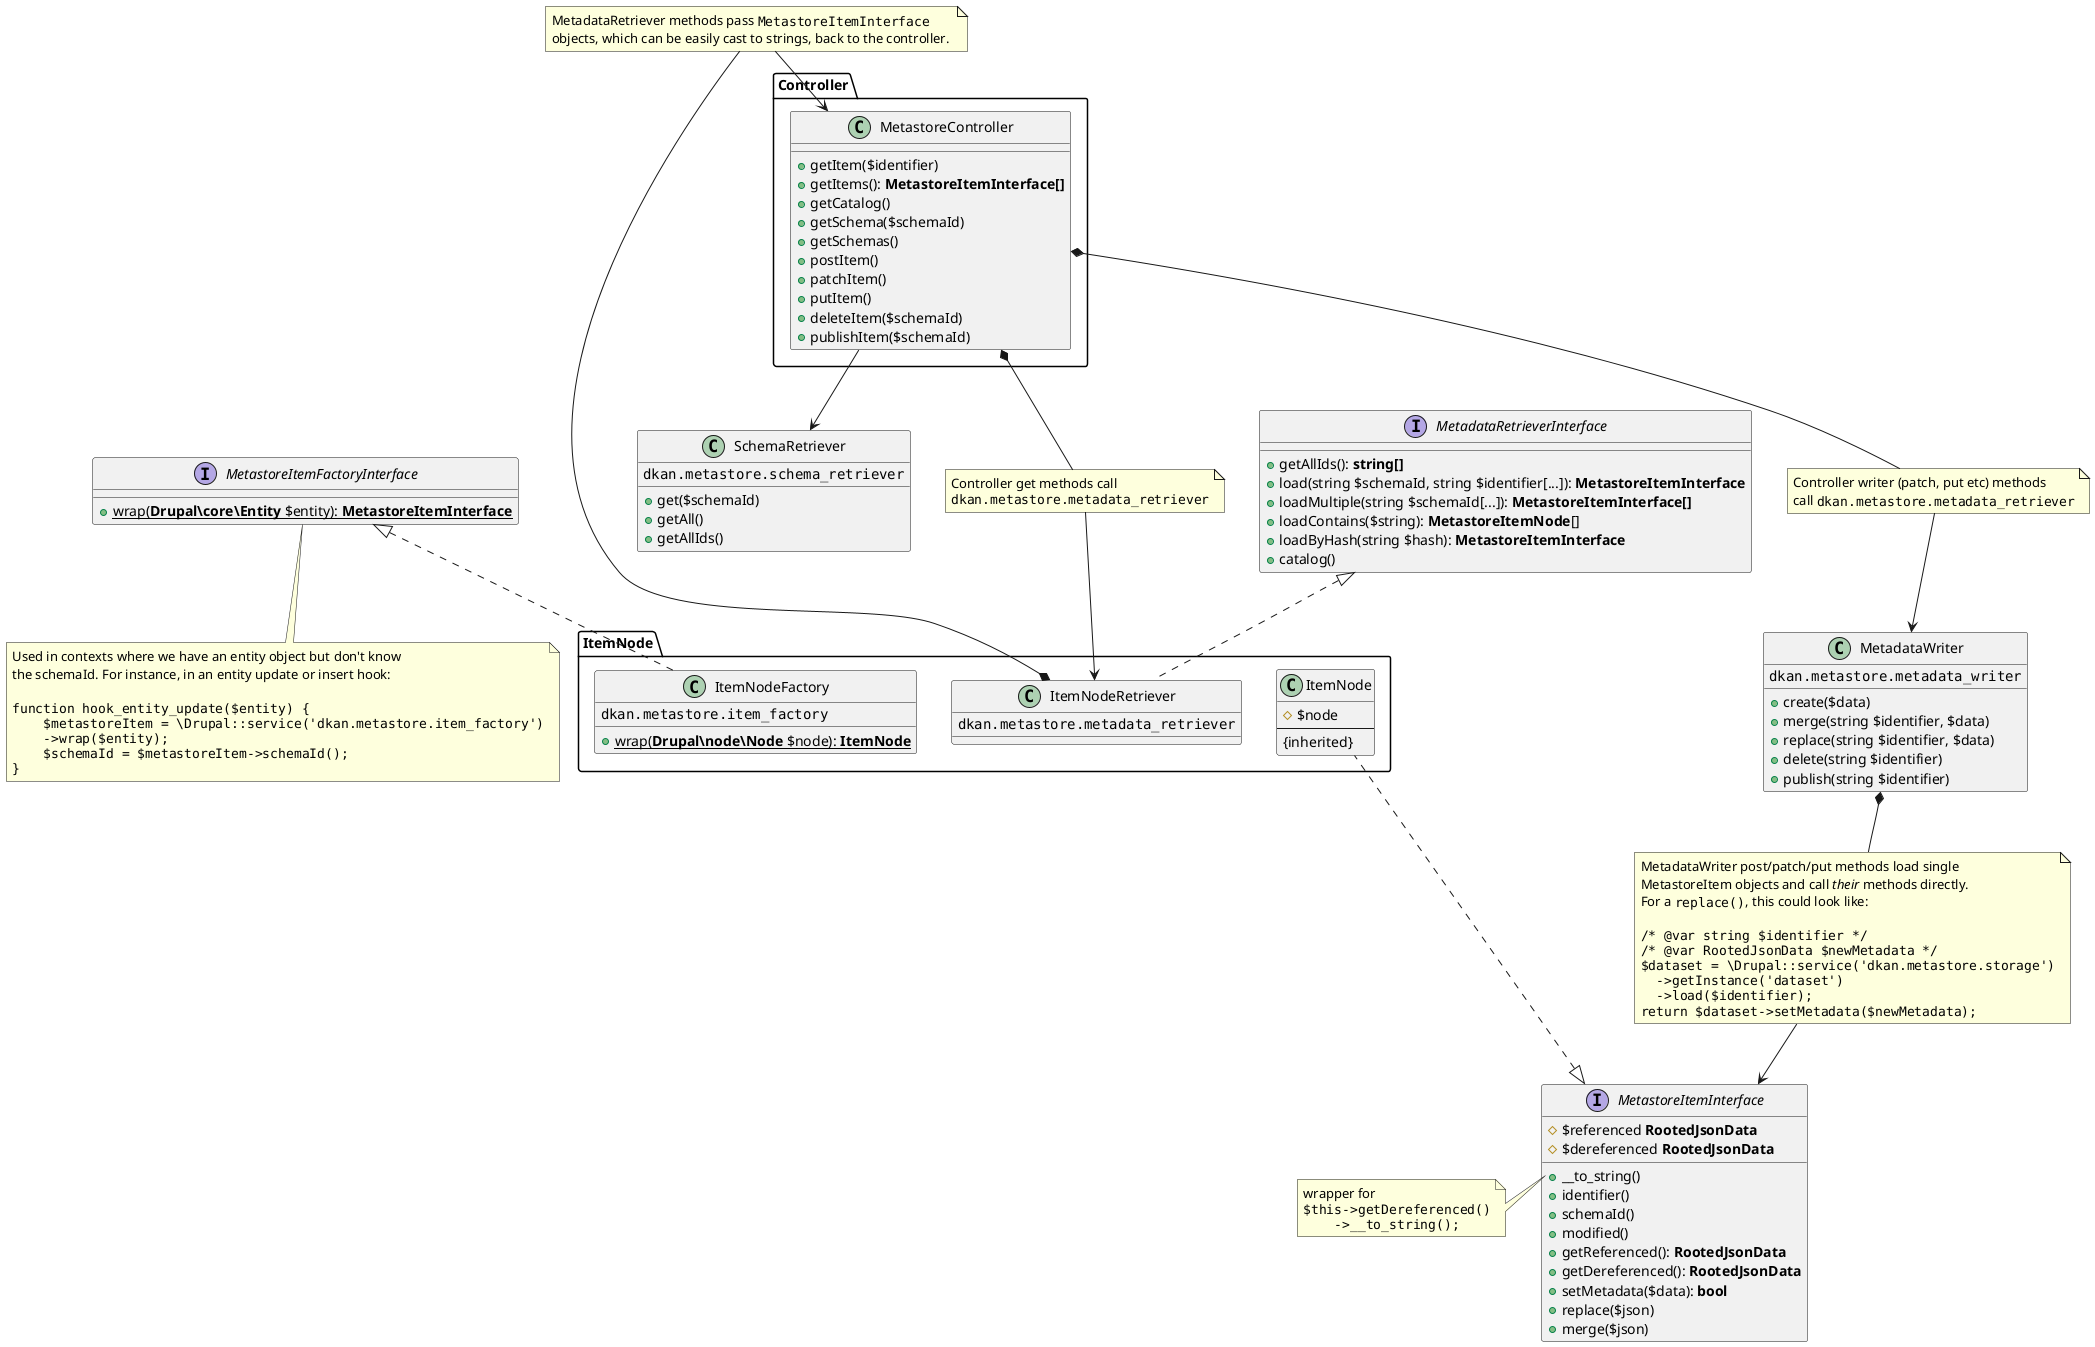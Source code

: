 @startuml Metastore
namespace Controller {
    class MetastoreController {
        +getItem($identifier)
        +getItems(): **MetastoreItemInterface[]**
        +getCatalog()
        +getSchema($schemaId)
        +getSchemas()
        +postItem()
        +patchItem()
        +putItem()
        +deleteItem($schemaId)
        +publishItem($schemaId)
    }
}

class SchemaRetriever {
    ""dkan.metastore.schema_retriever""
    +get($schemaId)
    +getAll()
    +getAllIds()
}

interface MetadataRetrieverInterface {
    +getAllIds(): **string[]**
    +load(string $schemaId, string $identifier[...]): **MetastoreItemInterface**
    +loadMultiple(string $schemaId[...]): **MetastoreItemInterface[]**
    +loadContains($string): **MetastoreItemNode**[]
    +loadByHash(string $hash): **MetastoreItemInterface**
    +catalog()
}

class MetadataWriter {
    ""dkan.metastore.metadata_writer""
    +create($data)
    +merge(string $identifier, $data)
    +replace(string $identifier, $data)
    +delete(string $identifier)
    +publish(string $identifier)
}


interface MetastoreItemInterface {
    #$referenced **RootedJsonData**
    #$dereferenced **RootedJsonData**
    +__to_string()
    +identifier()
    +schemaId()
    +modified()
    +getReferenced(): **RootedJsonData**
    +getDereferenced(): **RootedJsonData**
    +setMetadata($data): **bool**
    +replace($json)
    +merge($json)
}
note left of MetastoreItemInterface::__to_string
    wrapper for
    <code>
    $this->getDereferenced()
        ->__to_string();
end note

interface MetastoreItemFactoryInterface {
    {static} +wrap(**Drupal\core\Entity** $entity): **MetastoreItemInterface**
}

note bottom
    Used in contexts where we have an entity object but don't know
    the schemaId. For instance, in an entity update or insert hook:

    <code>
    function hook_entity_update($entity) {
        $metastoreItem = \Drupal::service('dkan.metastore.item_factory')
        ->wrap($entity);
        $schemaId = $metastoreItem->schemaId();
    }
    </code>
end note

namespace ItemNode {

    class ItemNode implements .MetastoreItemInterface {
        #$node
        ---
        {inherited}
    }

    class ItemNodeRetriever implements .MetadataRetrieverInterface {
        ""dkan.metastore.metadata_retriever""
    }

    class ItemNodeFactory implements .MetastoreItemFactoryInterface {
        ""dkan.metastore.item_factory""
        {static} +wrap(**Drupal\\node\Node** $node): **ItemNode**
    }

} 

Controller.MetastoreController --> SchemaRetriever

note as RetrieverNote
    MetadataRetriever methods pass ""MetastoreItemInterface""
    objects, which can be easily cast to strings, back to the controller. 
end note
ItemNode.ItemNodeRetriever *-- RetrieverNote
RetrieverNote --> Controller.MetastoreController

note as RetrieverServiceNote
    Controller get methods call 
    ""dkan.metastore.metadata_retriever""
end note
Controller.MetastoreController *-- RetrieverServiceNote
RetrieverServiceNote --> ItemNode.ItemNodeRetriever

note as WriterServiceNote
    Controller writer (patch, put etc) methods 
    call ""dkan.metastore.metadata_retriever""
end note
Controller.MetastoreController *-- WriterServiceNote
WriterServiceNote --> MetadataWriter


note as WriterNote
    MetadataWriter post/patch/put methods load single
    MetastoreItem objects and call //their// methods directly. 
    For a ""replace()"", this could look like:

    <code>
    /* @var string $identifier */
    /* @var RootedJsonData $newMetadata */
    $dataset = \Drupal::service('dkan.metastore.storage')
      ->getInstance('dataset')
      ->load($identifier);
    return $dataset->setMetadata($newMetadata);
    </code>
end note
MetadataWriter *-- WriterNote
WriterNote --> MetastoreItemInterface

' WriterNote -[hidden]> RetrieverStorageNote
' RetrieverNote -[hidden]> Controller
@enduml